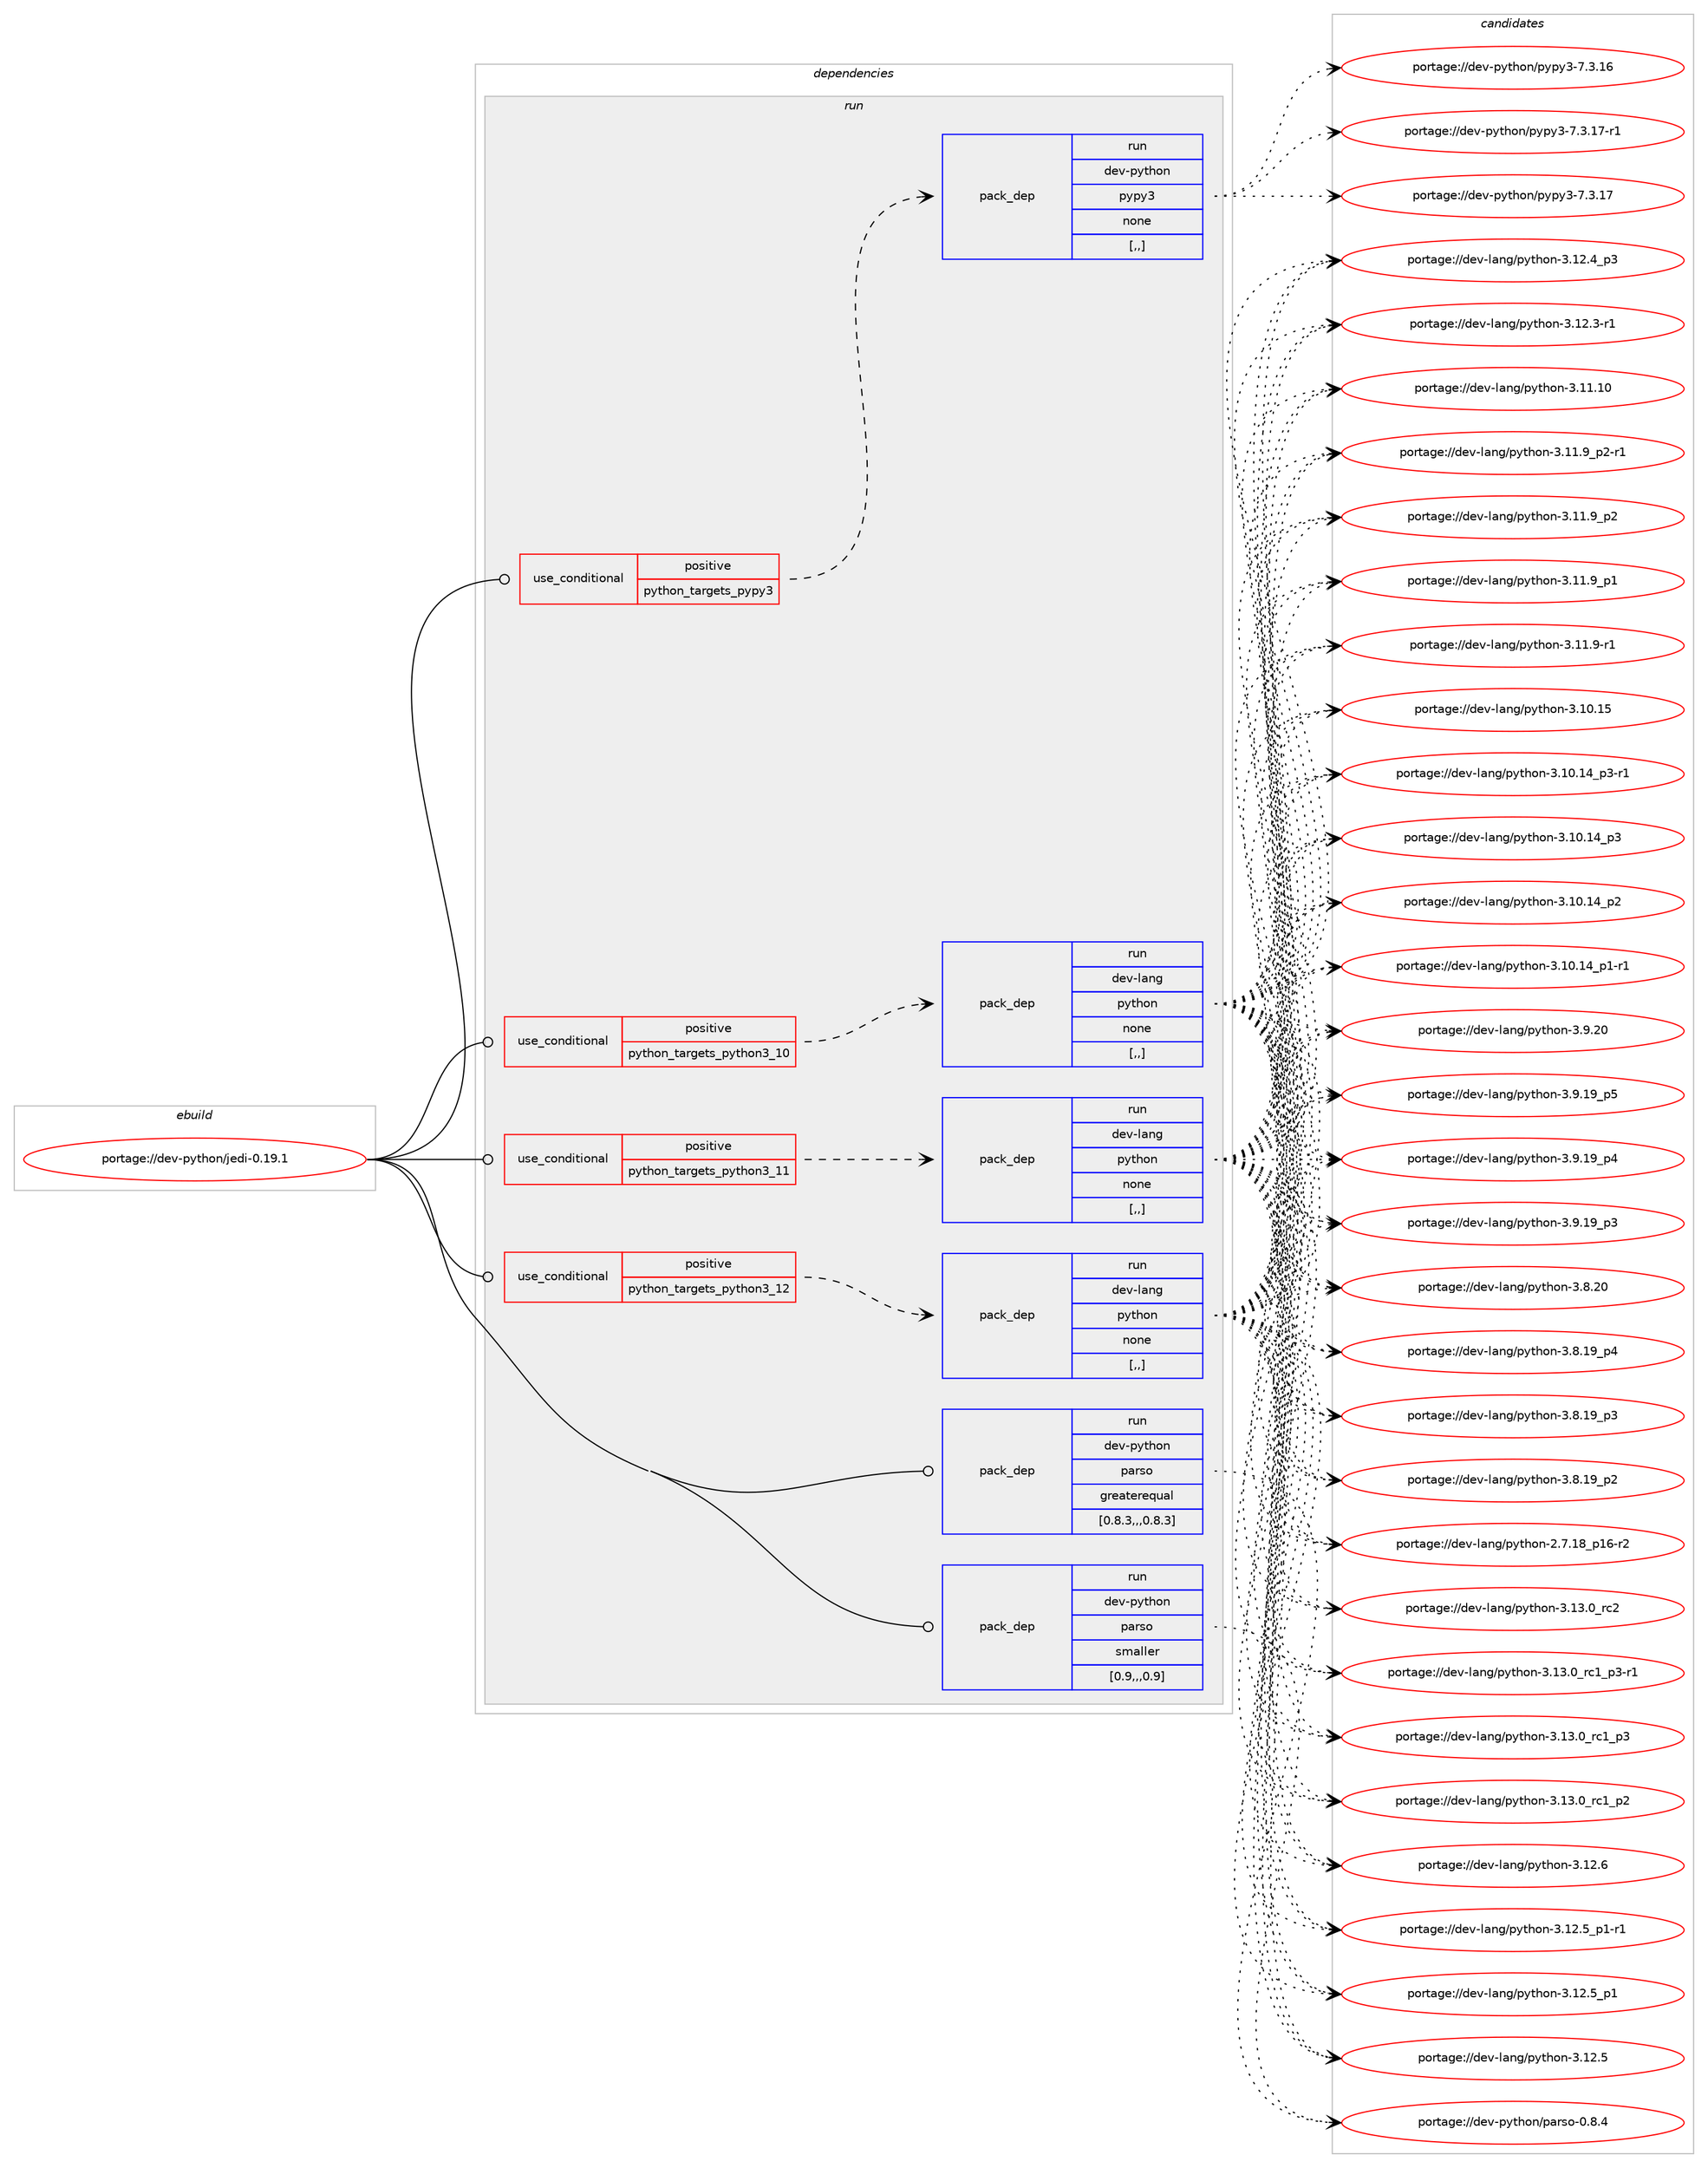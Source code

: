 digraph prolog {

# *************
# Graph options
# *************

newrank=true;
concentrate=true;
compound=true;
graph [rankdir=LR,fontname=Helvetica,fontsize=10,ranksep=1.5];#, ranksep=2.5, nodesep=0.2];
edge  [arrowhead=vee];
node  [fontname=Helvetica,fontsize=10];

# **********
# The ebuild
# **********

subgraph cluster_leftcol {
color=gray;
label=<<i>ebuild</i>>;
id [label="portage://dev-python/jedi-0.19.1", color=red, width=4, href="../dev-python/jedi-0.19.1.svg"];
}

# ****************
# The dependencies
# ****************

subgraph cluster_midcol {
color=gray;
label=<<i>dependencies</i>>;
subgraph cluster_compile {
fillcolor="#eeeeee";
style=filled;
label=<<i>compile</i>>;
}
subgraph cluster_compileandrun {
fillcolor="#eeeeee";
style=filled;
label=<<i>compile and run</i>>;
}
subgraph cluster_run {
fillcolor="#eeeeee";
style=filled;
label=<<i>run</i>>;
subgraph cond164164 {
dependency643247 [label=<<TABLE BORDER="0" CELLBORDER="1" CELLSPACING="0" CELLPADDING="4"><TR><TD ROWSPAN="3" CELLPADDING="10">use_conditional</TD></TR><TR><TD>positive</TD></TR><TR><TD>python_targets_pypy3</TD></TR></TABLE>>, shape=none, color=red];
subgraph pack474264 {
dependency643248 [label=<<TABLE BORDER="0" CELLBORDER="1" CELLSPACING="0" CELLPADDING="4" WIDTH="220"><TR><TD ROWSPAN="6" CELLPADDING="30">pack_dep</TD></TR><TR><TD WIDTH="110">run</TD></TR><TR><TD>dev-python</TD></TR><TR><TD>pypy3</TD></TR><TR><TD>none</TD></TR><TR><TD>[,,]</TD></TR></TABLE>>, shape=none, color=blue];
}
dependency643247:e -> dependency643248:w [weight=20,style="dashed",arrowhead="vee"];
}
id:e -> dependency643247:w [weight=20,style="solid",arrowhead="odot"];
subgraph cond164165 {
dependency643249 [label=<<TABLE BORDER="0" CELLBORDER="1" CELLSPACING="0" CELLPADDING="4"><TR><TD ROWSPAN="3" CELLPADDING="10">use_conditional</TD></TR><TR><TD>positive</TD></TR><TR><TD>python_targets_python3_10</TD></TR></TABLE>>, shape=none, color=red];
subgraph pack474265 {
dependency643250 [label=<<TABLE BORDER="0" CELLBORDER="1" CELLSPACING="0" CELLPADDING="4" WIDTH="220"><TR><TD ROWSPAN="6" CELLPADDING="30">pack_dep</TD></TR><TR><TD WIDTH="110">run</TD></TR><TR><TD>dev-lang</TD></TR><TR><TD>python</TD></TR><TR><TD>none</TD></TR><TR><TD>[,,]</TD></TR></TABLE>>, shape=none, color=blue];
}
dependency643249:e -> dependency643250:w [weight=20,style="dashed",arrowhead="vee"];
}
id:e -> dependency643249:w [weight=20,style="solid",arrowhead="odot"];
subgraph cond164166 {
dependency643251 [label=<<TABLE BORDER="0" CELLBORDER="1" CELLSPACING="0" CELLPADDING="4"><TR><TD ROWSPAN="3" CELLPADDING="10">use_conditional</TD></TR><TR><TD>positive</TD></TR><TR><TD>python_targets_python3_11</TD></TR></TABLE>>, shape=none, color=red];
subgraph pack474266 {
dependency643252 [label=<<TABLE BORDER="0" CELLBORDER="1" CELLSPACING="0" CELLPADDING="4" WIDTH="220"><TR><TD ROWSPAN="6" CELLPADDING="30">pack_dep</TD></TR><TR><TD WIDTH="110">run</TD></TR><TR><TD>dev-lang</TD></TR><TR><TD>python</TD></TR><TR><TD>none</TD></TR><TR><TD>[,,]</TD></TR></TABLE>>, shape=none, color=blue];
}
dependency643251:e -> dependency643252:w [weight=20,style="dashed",arrowhead="vee"];
}
id:e -> dependency643251:w [weight=20,style="solid",arrowhead="odot"];
subgraph cond164167 {
dependency643253 [label=<<TABLE BORDER="0" CELLBORDER="1" CELLSPACING="0" CELLPADDING="4"><TR><TD ROWSPAN="3" CELLPADDING="10">use_conditional</TD></TR><TR><TD>positive</TD></TR><TR><TD>python_targets_python3_12</TD></TR></TABLE>>, shape=none, color=red];
subgraph pack474267 {
dependency643254 [label=<<TABLE BORDER="0" CELLBORDER="1" CELLSPACING="0" CELLPADDING="4" WIDTH="220"><TR><TD ROWSPAN="6" CELLPADDING="30">pack_dep</TD></TR><TR><TD WIDTH="110">run</TD></TR><TR><TD>dev-lang</TD></TR><TR><TD>python</TD></TR><TR><TD>none</TD></TR><TR><TD>[,,]</TD></TR></TABLE>>, shape=none, color=blue];
}
dependency643253:e -> dependency643254:w [weight=20,style="dashed",arrowhead="vee"];
}
id:e -> dependency643253:w [weight=20,style="solid",arrowhead="odot"];
subgraph pack474268 {
dependency643255 [label=<<TABLE BORDER="0" CELLBORDER="1" CELLSPACING="0" CELLPADDING="4" WIDTH="220"><TR><TD ROWSPAN="6" CELLPADDING="30">pack_dep</TD></TR><TR><TD WIDTH="110">run</TD></TR><TR><TD>dev-python</TD></TR><TR><TD>parso</TD></TR><TR><TD>greaterequal</TD></TR><TR><TD>[0.8.3,,,0.8.3]</TD></TR></TABLE>>, shape=none, color=blue];
}
id:e -> dependency643255:w [weight=20,style="solid",arrowhead="odot"];
subgraph pack474269 {
dependency643256 [label=<<TABLE BORDER="0" CELLBORDER="1" CELLSPACING="0" CELLPADDING="4" WIDTH="220"><TR><TD ROWSPAN="6" CELLPADDING="30">pack_dep</TD></TR><TR><TD WIDTH="110">run</TD></TR><TR><TD>dev-python</TD></TR><TR><TD>parso</TD></TR><TR><TD>smaller</TD></TR><TR><TD>[0.9,,,0.9]</TD></TR></TABLE>>, shape=none, color=blue];
}
id:e -> dependency643256:w [weight=20,style="solid",arrowhead="odot"];
}
}

# **************
# The candidates
# **************

subgraph cluster_choices {
rank=same;
color=gray;
label=<<i>candidates</i>>;

subgraph choice474264 {
color=black;
nodesep=1;
choice100101118451121211161041111104711212111212151455546514649554511449 [label="portage://dev-python/pypy3-7.3.17-r1", color=red, width=4,href="../dev-python/pypy3-7.3.17-r1.svg"];
choice10010111845112121116104111110471121211121215145554651464955 [label="portage://dev-python/pypy3-7.3.17", color=red, width=4,href="../dev-python/pypy3-7.3.17.svg"];
choice10010111845112121116104111110471121211121215145554651464954 [label="portage://dev-python/pypy3-7.3.16", color=red, width=4,href="../dev-python/pypy3-7.3.16.svg"];
dependency643248:e -> choice100101118451121211161041111104711212111212151455546514649554511449:w [style=dotted,weight="100"];
dependency643248:e -> choice10010111845112121116104111110471121211121215145554651464955:w [style=dotted,weight="100"];
dependency643248:e -> choice10010111845112121116104111110471121211121215145554651464954:w [style=dotted,weight="100"];
}
subgraph choice474265 {
color=black;
nodesep=1;
choice10010111845108971101034711212111610411111045514649514648951149950 [label="portage://dev-lang/python-3.13.0_rc2", color=red, width=4,href="../dev-lang/python-3.13.0_rc2.svg"];
choice1001011184510897110103471121211161041111104551464951464895114994995112514511449 [label="portage://dev-lang/python-3.13.0_rc1_p3-r1", color=red, width=4,href="../dev-lang/python-3.13.0_rc1_p3-r1.svg"];
choice100101118451089711010347112121116104111110455146495146489511499499511251 [label="portage://dev-lang/python-3.13.0_rc1_p3", color=red, width=4,href="../dev-lang/python-3.13.0_rc1_p3.svg"];
choice100101118451089711010347112121116104111110455146495146489511499499511250 [label="portage://dev-lang/python-3.13.0_rc1_p2", color=red, width=4,href="../dev-lang/python-3.13.0_rc1_p2.svg"];
choice10010111845108971101034711212111610411111045514649504654 [label="portage://dev-lang/python-3.12.6", color=red, width=4,href="../dev-lang/python-3.12.6.svg"];
choice1001011184510897110103471121211161041111104551464950465395112494511449 [label="portage://dev-lang/python-3.12.5_p1-r1", color=red, width=4,href="../dev-lang/python-3.12.5_p1-r1.svg"];
choice100101118451089711010347112121116104111110455146495046539511249 [label="portage://dev-lang/python-3.12.5_p1", color=red, width=4,href="../dev-lang/python-3.12.5_p1.svg"];
choice10010111845108971101034711212111610411111045514649504653 [label="portage://dev-lang/python-3.12.5", color=red, width=4,href="../dev-lang/python-3.12.5.svg"];
choice100101118451089711010347112121116104111110455146495046529511251 [label="portage://dev-lang/python-3.12.4_p3", color=red, width=4,href="../dev-lang/python-3.12.4_p3.svg"];
choice100101118451089711010347112121116104111110455146495046514511449 [label="portage://dev-lang/python-3.12.3-r1", color=red, width=4,href="../dev-lang/python-3.12.3-r1.svg"];
choice1001011184510897110103471121211161041111104551464949464948 [label="portage://dev-lang/python-3.11.10", color=red, width=4,href="../dev-lang/python-3.11.10.svg"];
choice1001011184510897110103471121211161041111104551464949465795112504511449 [label="portage://dev-lang/python-3.11.9_p2-r1", color=red, width=4,href="../dev-lang/python-3.11.9_p2-r1.svg"];
choice100101118451089711010347112121116104111110455146494946579511250 [label="portage://dev-lang/python-3.11.9_p2", color=red, width=4,href="../dev-lang/python-3.11.9_p2.svg"];
choice100101118451089711010347112121116104111110455146494946579511249 [label="portage://dev-lang/python-3.11.9_p1", color=red, width=4,href="../dev-lang/python-3.11.9_p1.svg"];
choice100101118451089711010347112121116104111110455146494946574511449 [label="portage://dev-lang/python-3.11.9-r1", color=red, width=4,href="../dev-lang/python-3.11.9-r1.svg"];
choice1001011184510897110103471121211161041111104551464948464953 [label="portage://dev-lang/python-3.10.15", color=red, width=4,href="../dev-lang/python-3.10.15.svg"];
choice100101118451089711010347112121116104111110455146494846495295112514511449 [label="portage://dev-lang/python-3.10.14_p3-r1", color=red, width=4,href="../dev-lang/python-3.10.14_p3-r1.svg"];
choice10010111845108971101034711212111610411111045514649484649529511251 [label="portage://dev-lang/python-3.10.14_p3", color=red, width=4,href="../dev-lang/python-3.10.14_p3.svg"];
choice10010111845108971101034711212111610411111045514649484649529511250 [label="portage://dev-lang/python-3.10.14_p2", color=red, width=4,href="../dev-lang/python-3.10.14_p2.svg"];
choice100101118451089711010347112121116104111110455146494846495295112494511449 [label="portage://dev-lang/python-3.10.14_p1-r1", color=red, width=4,href="../dev-lang/python-3.10.14_p1-r1.svg"];
choice10010111845108971101034711212111610411111045514657465048 [label="portage://dev-lang/python-3.9.20", color=red, width=4,href="../dev-lang/python-3.9.20.svg"];
choice100101118451089711010347112121116104111110455146574649579511253 [label="portage://dev-lang/python-3.9.19_p5", color=red, width=4,href="../dev-lang/python-3.9.19_p5.svg"];
choice100101118451089711010347112121116104111110455146574649579511252 [label="portage://dev-lang/python-3.9.19_p4", color=red, width=4,href="../dev-lang/python-3.9.19_p4.svg"];
choice100101118451089711010347112121116104111110455146574649579511251 [label="portage://dev-lang/python-3.9.19_p3", color=red, width=4,href="../dev-lang/python-3.9.19_p3.svg"];
choice10010111845108971101034711212111610411111045514656465048 [label="portage://dev-lang/python-3.8.20", color=red, width=4,href="../dev-lang/python-3.8.20.svg"];
choice100101118451089711010347112121116104111110455146564649579511252 [label="portage://dev-lang/python-3.8.19_p4", color=red, width=4,href="../dev-lang/python-3.8.19_p4.svg"];
choice100101118451089711010347112121116104111110455146564649579511251 [label="portage://dev-lang/python-3.8.19_p3", color=red, width=4,href="../dev-lang/python-3.8.19_p3.svg"];
choice100101118451089711010347112121116104111110455146564649579511250 [label="portage://dev-lang/python-3.8.19_p2", color=red, width=4,href="../dev-lang/python-3.8.19_p2.svg"];
choice100101118451089711010347112121116104111110455046554649569511249544511450 [label="portage://dev-lang/python-2.7.18_p16-r2", color=red, width=4,href="../dev-lang/python-2.7.18_p16-r2.svg"];
dependency643250:e -> choice10010111845108971101034711212111610411111045514649514648951149950:w [style=dotted,weight="100"];
dependency643250:e -> choice1001011184510897110103471121211161041111104551464951464895114994995112514511449:w [style=dotted,weight="100"];
dependency643250:e -> choice100101118451089711010347112121116104111110455146495146489511499499511251:w [style=dotted,weight="100"];
dependency643250:e -> choice100101118451089711010347112121116104111110455146495146489511499499511250:w [style=dotted,weight="100"];
dependency643250:e -> choice10010111845108971101034711212111610411111045514649504654:w [style=dotted,weight="100"];
dependency643250:e -> choice1001011184510897110103471121211161041111104551464950465395112494511449:w [style=dotted,weight="100"];
dependency643250:e -> choice100101118451089711010347112121116104111110455146495046539511249:w [style=dotted,weight="100"];
dependency643250:e -> choice10010111845108971101034711212111610411111045514649504653:w [style=dotted,weight="100"];
dependency643250:e -> choice100101118451089711010347112121116104111110455146495046529511251:w [style=dotted,weight="100"];
dependency643250:e -> choice100101118451089711010347112121116104111110455146495046514511449:w [style=dotted,weight="100"];
dependency643250:e -> choice1001011184510897110103471121211161041111104551464949464948:w [style=dotted,weight="100"];
dependency643250:e -> choice1001011184510897110103471121211161041111104551464949465795112504511449:w [style=dotted,weight="100"];
dependency643250:e -> choice100101118451089711010347112121116104111110455146494946579511250:w [style=dotted,weight="100"];
dependency643250:e -> choice100101118451089711010347112121116104111110455146494946579511249:w [style=dotted,weight="100"];
dependency643250:e -> choice100101118451089711010347112121116104111110455146494946574511449:w [style=dotted,weight="100"];
dependency643250:e -> choice1001011184510897110103471121211161041111104551464948464953:w [style=dotted,weight="100"];
dependency643250:e -> choice100101118451089711010347112121116104111110455146494846495295112514511449:w [style=dotted,weight="100"];
dependency643250:e -> choice10010111845108971101034711212111610411111045514649484649529511251:w [style=dotted,weight="100"];
dependency643250:e -> choice10010111845108971101034711212111610411111045514649484649529511250:w [style=dotted,weight="100"];
dependency643250:e -> choice100101118451089711010347112121116104111110455146494846495295112494511449:w [style=dotted,weight="100"];
dependency643250:e -> choice10010111845108971101034711212111610411111045514657465048:w [style=dotted,weight="100"];
dependency643250:e -> choice100101118451089711010347112121116104111110455146574649579511253:w [style=dotted,weight="100"];
dependency643250:e -> choice100101118451089711010347112121116104111110455146574649579511252:w [style=dotted,weight="100"];
dependency643250:e -> choice100101118451089711010347112121116104111110455146574649579511251:w [style=dotted,weight="100"];
dependency643250:e -> choice10010111845108971101034711212111610411111045514656465048:w [style=dotted,weight="100"];
dependency643250:e -> choice100101118451089711010347112121116104111110455146564649579511252:w [style=dotted,weight="100"];
dependency643250:e -> choice100101118451089711010347112121116104111110455146564649579511251:w [style=dotted,weight="100"];
dependency643250:e -> choice100101118451089711010347112121116104111110455146564649579511250:w [style=dotted,weight="100"];
dependency643250:e -> choice100101118451089711010347112121116104111110455046554649569511249544511450:w [style=dotted,weight="100"];
}
subgraph choice474266 {
color=black;
nodesep=1;
choice10010111845108971101034711212111610411111045514649514648951149950 [label="portage://dev-lang/python-3.13.0_rc2", color=red, width=4,href="../dev-lang/python-3.13.0_rc2.svg"];
choice1001011184510897110103471121211161041111104551464951464895114994995112514511449 [label="portage://dev-lang/python-3.13.0_rc1_p3-r1", color=red, width=4,href="../dev-lang/python-3.13.0_rc1_p3-r1.svg"];
choice100101118451089711010347112121116104111110455146495146489511499499511251 [label="portage://dev-lang/python-3.13.0_rc1_p3", color=red, width=4,href="../dev-lang/python-3.13.0_rc1_p3.svg"];
choice100101118451089711010347112121116104111110455146495146489511499499511250 [label="portage://dev-lang/python-3.13.0_rc1_p2", color=red, width=4,href="../dev-lang/python-3.13.0_rc1_p2.svg"];
choice10010111845108971101034711212111610411111045514649504654 [label="portage://dev-lang/python-3.12.6", color=red, width=4,href="../dev-lang/python-3.12.6.svg"];
choice1001011184510897110103471121211161041111104551464950465395112494511449 [label="portage://dev-lang/python-3.12.5_p1-r1", color=red, width=4,href="../dev-lang/python-3.12.5_p1-r1.svg"];
choice100101118451089711010347112121116104111110455146495046539511249 [label="portage://dev-lang/python-3.12.5_p1", color=red, width=4,href="../dev-lang/python-3.12.5_p1.svg"];
choice10010111845108971101034711212111610411111045514649504653 [label="portage://dev-lang/python-3.12.5", color=red, width=4,href="../dev-lang/python-3.12.5.svg"];
choice100101118451089711010347112121116104111110455146495046529511251 [label="portage://dev-lang/python-3.12.4_p3", color=red, width=4,href="../dev-lang/python-3.12.4_p3.svg"];
choice100101118451089711010347112121116104111110455146495046514511449 [label="portage://dev-lang/python-3.12.3-r1", color=red, width=4,href="../dev-lang/python-3.12.3-r1.svg"];
choice1001011184510897110103471121211161041111104551464949464948 [label="portage://dev-lang/python-3.11.10", color=red, width=4,href="../dev-lang/python-3.11.10.svg"];
choice1001011184510897110103471121211161041111104551464949465795112504511449 [label="portage://dev-lang/python-3.11.9_p2-r1", color=red, width=4,href="../dev-lang/python-3.11.9_p2-r1.svg"];
choice100101118451089711010347112121116104111110455146494946579511250 [label="portage://dev-lang/python-3.11.9_p2", color=red, width=4,href="../dev-lang/python-3.11.9_p2.svg"];
choice100101118451089711010347112121116104111110455146494946579511249 [label="portage://dev-lang/python-3.11.9_p1", color=red, width=4,href="../dev-lang/python-3.11.9_p1.svg"];
choice100101118451089711010347112121116104111110455146494946574511449 [label="portage://dev-lang/python-3.11.9-r1", color=red, width=4,href="../dev-lang/python-3.11.9-r1.svg"];
choice1001011184510897110103471121211161041111104551464948464953 [label="portage://dev-lang/python-3.10.15", color=red, width=4,href="../dev-lang/python-3.10.15.svg"];
choice100101118451089711010347112121116104111110455146494846495295112514511449 [label="portage://dev-lang/python-3.10.14_p3-r1", color=red, width=4,href="../dev-lang/python-3.10.14_p3-r1.svg"];
choice10010111845108971101034711212111610411111045514649484649529511251 [label="portage://dev-lang/python-3.10.14_p3", color=red, width=4,href="../dev-lang/python-3.10.14_p3.svg"];
choice10010111845108971101034711212111610411111045514649484649529511250 [label="portage://dev-lang/python-3.10.14_p2", color=red, width=4,href="../dev-lang/python-3.10.14_p2.svg"];
choice100101118451089711010347112121116104111110455146494846495295112494511449 [label="portage://dev-lang/python-3.10.14_p1-r1", color=red, width=4,href="../dev-lang/python-3.10.14_p1-r1.svg"];
choice10010111845108971101034711212111610411111045514657465048 [label="portage://dev-lang/python-3.9.20", color=red, width=4,href="../dev-lang/python-3.9.20.svg"];
choice100101118451089711010347112121116104111110455146574649579511253 [label="portage://dev-lang/python-3.9.19_p5", color=red, width=4,href="../dev-lang/python-3.9.19_p5.svg"];
choice100101118451089711010347112121116104111110455146574649579511252 [label="portage://dev-lang/python-3.9.19_p4", color=red, width=4,href="../dev-lang/python-3.9.19_p4.svg"];
choice100101118451089711010347112121116104111110455146574649579511251 [label="portage://dev-lang/python-3.9.19_p3", color=red, width=4,href="../dev-lang/python-3.9.19_p3.svg"];
choice10010111845108971101034711212111610411111045514656465048 [label="portage://dev-lang/python-3.8.20", color=red, width=4,href="../dev-lang/python-3.8.20.svg"];
choice100101118451089711010347112121116104111110455146564649579511252 [label="portage://dev-lang/python-3.8.19_p4", color=red, width=4,href="../dev-lang/python-3.8.19_p4.svg"];
choice100101118451089711010347112121116104111110455146564649579511251 [label="portage://dev-lang/python-3.8.19_p3", color=red, width=4,href="../dev-lang/python-3.8.19_p3.svg"];
choice100101118451089711010347112121116104111110455146564649579511250 [label="portage://dev-lang/python-3.8.19_p2", color=red, width=4,href="../dev-lang/python-3.8.19_p2.svg"];
choice100101118451089711010347112121116104111110455046554649569511249544511450 [label="portage://dev-lang/python-2.7.18_p16-r2", color=red, width=4,href="../dev-lang/python-2.7.18_p16-r2.svg"];
dependency643252:e -> choice10010111845108971101034711212111610411111045514649514648951149950:w [style=dotted,weight="100"];
dependency643252:e -> choice1001011184510897110103471121211161041111104551464951464895114994995112514511449:w [style=dotted,weight="100"];
dependency643252:e -> choice100101118451089711010347112121116104111110455146495146489511499499511251:w [style=dotted,weight="100"];
dependency643252:e -> choice100101118451089711010347112121116104111110455146495146489511499499511250:w [style=dotted,weight="100"];
dependency643252:e -> choice10010111845108971101034711212111610411111045514649504654:w [style=dotted,weight="100"];
dependency643252:e -> choice1001011184510897110103471121211161041111104551464950465395112494511449:w [style=dotted,weight="100"];
dependency643252:e -> choice100101118451089711010347112121116104111110455146495046539511249:w [style=dotted,weight="100"];
dependency643252:e -> choice10010111845108971101034711212111610411111045514649504653:w [style=dotted,weight="100"];
dependency643252:e -> choice100101118451089711010347112121116104111110455146495046529511251:w [style=dotted,weight="100"];
dependency643252:e -> choice100101118451089711010347112121116104111110455146495046514511449:w [style=dotted,weight="100"];
dependency643252:e -> choice1001011184510897110103471121211161041111104551464949464948:w [style=dotted,weight="100"];
dependency643252:e -> choice1001011184510897110103471121211161041111104551464949465795112504511449:w [style=dotted,weight="100"];
dependency643252:e -> choice100101118451089711010347112121116104111110455146494946579511250:w [style=dotted,weight="100"];
dependency643252:e -> choice100101118451089711010347112121116104111110455146494946579511249:w [style=dotted,weight="100"];
dependency643252:e -> choice100101118451089711010347112121116104111110455146494946574511449:w [style=dotted,weight="100"];
dependency643252:e -> choice1001011184510897110103471121211161041111104551464948464953:w [style=dotted,weight="100"];
dependency643252:e -> choice100101118451089711010347112121116104111110455146494846495295112514511449:w [style=dotted,weight="100"];
dependency643252:e -> choice10010111845108971101034711212111610411111045514649484649529511251:w [style=dotted,weight="100"];
dependency643252:e -> choice10010111845108971101034711212111610411111045514649484649529511250:w [style=dotted,weight="100"];
dependency643252:e -> choice100101118451089711010347112121116104111110455146494846495295112494511449:w [style=dotted,weight="100"];
dependency643252:e -> choice10010111845108971101034711212111610411111045514657465048:w [style=dotted,weight="100"];
dependency643252:e -> choice100101118451089711010347112121116104111110455146574649579511253:w [style=dotted,weight="100"];
dependency643252:e -> choice100101118451089711010347112121116104111110455146574649579511252:w [style=dotted,weight="100"];
dependency643252:e -> choice100101118451089711010347112121116104111110455146574649579511251:w [style=dotted,weight="100"];
dependency643252:e -> choice10010111845108971101034711212111610411111045514656465048:w [style=dotted,weight="100"];
dependency643252:e -> choice100101118451089711010347112121116104111110455146564649579511252:w [style=dotted,weight="100"];
dependency643252:e -> choice100101118451089711010347112121116104111110455146564649579511251:w [style=dotted,weight="100"];
dependency643252:e -> choice100101118451089711010347112121116104111110455146564649579511250:w [style=dotted,weight="100"];
dependency643252:e -> choice100101118451089711010347112121116104111110455046554649569511249544511450:w [style=dotted,weight="100"];
}
subgraph choice474267 {
color=black;
nodesep=1;
choice10010111845108971101034711212111610411111045514649514648951149950 [label="portage://dev-lang/python-3.13.0_rc2", color=red, width=4,href="../dev-lang/python-3.13.0_rc2.svg"];
choice1001011184510897110103471121211161041111104551464951464895114994995112514511449 [label="portage://dev-lang/python-3.13.0_rc1_p3-r1", color=red, width=4,href="../dev-lang/python-3.13.0_rc1_p3-r1.svg"];
choice100101118451089711010347112121116104111110455146495146489511499499511251 [label="portage://dev-lang/python-3.13.0_rc1_p3", color=red, width=4,href="../dev-lang/python-3.13.0_rc1_p3.svg"];
choice100101118451089711010347112121116104111110455146495146489511499499511250 [label="portage://dev-lang/python-3.13.0_rc1_p2", color=red, width=4,href="../dev-lang/python-3.13.0_rc1_p2.svg"];
choice10010111845108971101034711212111610411111045514649504654 [label="portage://dev-lang/python-3.12.6", color=red, width=4,href="../dev-lang/python-3.12.6.svg"];
choice1001011184510897110103471121211161041111104551464950465395112494511449 [label="portage://dev-lang/python-3.12.5_p1-r1", color=red, width=4,href="../dev-lang/python-3.12.5_p1-r1.svg"];
choice100101118451089711010347112121116104111110455146495046539511249 [label="portage://dev-lang/python-3.12.5_p1", color=red, width=4,href="../dev-lang/python-3.12.5_p1.svg"];
choice10010111845108971101034711212111610411111045514649504653 [label="portage://dev-lang/python-3.12.5", color=red, width=4,href="../dev-lang/python-3.12.5.svg"];
choice100101118451089711010347112121116104111110455146495046529511251 [label="portage://dev-lang/python-3.12.4_p3", color=red, width=4,href="../dev-lang/python-3.12.4_p3.svg"];
choice100101118451089711010347112121116104111110455146495046514511449 [label="portage://dev-lang/python-3.12.3-r1", color=red, width=4,href="../dev-lang/python-3.12.3-r1.svg"];
choice1001011184510897110103471121211161041111104551464949464948 [label="portage://dev-lang/python-3.11.10", color=red, width=4,href="../dev-lang/python-3.11.10.svg"];
choice1001011184510897110103471121211161041111104551464949465795112504511449 [label="portage://dev-lang/python-3.11.9_p2-r1", color=red, width=4,href="../dev-lang/python-3.11.9_p2-r1.svg"];
choice100101118451089711010347112121116104111110455146494946579511250 [label="portage://dev-lang/python-3.11.9_p2", color=red, width=4,href="../dev-lang/python-3.11.9_p2.svg"];
choice100101118451089711010347112121116104111110455146494946579511249 [label="portage://dev-lang/python-3.11.9_p1", color=red, width=4,href="../dev-lang/python-3.11.9_p1.svg"];
choice100101118451089711010347112121116104111110455146494946574511449 [label="portage://dev-lang/python-3.11.9-r1", color=red, width=4,href="../dev-lang/python-3.11.9-r1.svg"];
choice1001011184510897110103471121211161041111104551464948464953 [label="portage://dev-lang/python-3.10.15", color=red, width=4,href="../dev-lang/python-3.10.15.svg"];
choice100101118451089711010347112121116104111110455146494846495295112514511449 [label="portage://dev-lang/python-3.10.14_p3-r1", color=red, width=4,href="../dev-lang/python-3.10.14_p3-r1.svg"];
choice10010111845108971101034711212111610411111045514649484649529511251 [label="portage://dev-lang/python-3.10.14_p3", color=red, width=4,href="../dev-lang/python-3.10.14_p3.svg"];
choice10010111845108971101034711212111610411111045514649484649529511250 [label="portage://dev-lang/python-3.10.14_p2", color=red, width=4,href="../dev-lang/python-3.10.14_p2.svg"];
choice100101118451089711010347112121116104111110455146494846495295112494511449 [label="portage://dev-lang/python-3.10.14_p1-r1", color=red, width=4,href="../dev-lang/python-3.10.14_p1-r1.svg"];
choice10010111845108971101034711212111610411111045514657465048 [label="portage://dev-lang/python-3.9.20", color=red, width=4,href="../dev-lang/python-3.9.20.svg"];
choice100101118451089711010347112121116104111110455146574649579511253 [label="portage://dev-lang/python-3.9.19_p5", color=red, width=4,href="../dev-lang/python-3.9.19_p5.svg"];
choice100101118451089711010347112121116104111110455146574649579511252 [label="portage://dev-lang/python-3.9.19_p4", color=red, width=4,href="../dev-lang/python-3.9.19_p4.svg"];
choice100101118451089711010347112121116104111110455146574649579511251 [label="portage://dev-lang/python-3.9.19_p3", color=red, width=4,href="../dev-lang/python-3.9.19_p3.svg"];
choice10010111845108971101034711212111610411111045514656465048 [label="portage://dev-lang/python-3.8.20", color=red, width=4,href="../dev-lang/python-3.8.20.svg"];
choice100101118451089711010347112121116104111110455146564649579511252 [label="portage://dev-lang/python-3.8.19_p4", color=red, width=4,href="../dev-lang/python-3.8.19_p4.svg"];
choice100101118451089711010347112121116104111110455146564649579511251 [label="portage://dev-lang/python-3.8.19_p3", color=red, width=4,href="../dev-lang/python-3.8.19_p3.svg"];
choice100101118451089711010347112121116104111110455146564649579511250 [label="portage://dev-lang/python-3.8.19_p2", color=red, width=4,href="../dev-lang/python-3.8.19_p2.svg"];
choice100101118451089711010347112121116104111110455046554649569511249544511450 [label="portage://dev-lang/python-2.7.18_p16-r2", color=red, width=4,href="../dev-lang/python-2.7.18_p16-r2.svg"];
dependency643254:e -> choice10010111845108971101034711212111610411111045514649514648951149950:w [style=dotted,weight="100"];
dependency643254:e -> choice1001011184510897110103471121211161041111104551464951464895114994995112514511449:w [style=dotted,weight="100"];
dependency643254:e -> choice100101118451089711010347112121116104111110455146495146489511499499511251:w [style=dotted,weight="100"];
dependency643254:e -> choice100101118451089711010347112121116104111110455146495146489511499499511250:w [style=dotted,weight="100"];
dependency643254:e -> choice10010111845108971101034711212111610411111045514649504654:w [style=dotted,weight="100"];
dependency643254:e -> choice1001011184510897110103471121211161041111104551464950465395112494511449:w [style=dotted,weight="100"];
dependency643254:e -> choice100101118451089711010347112121116104111110455146495046539511249:w [style=dotted,weight="100"];
dependency643254:e -> choice10010111845108971101034711212111610411111045514649504653:w [style=dotted,weight="100"];
dependency643254:e -> choice100101118451089711010347112121116104111110455146495046529511251:w [style=dotted,weight="100"];
dependency643254:e -> choice100101118451089711010347112121116104111110455146495046514511449:w [style=dotted,weight="100"];
dependency643254:e -> choice1001011184510897110103471121211161041111104551464949464948:w [style=dotted,weight="100"];
dependency643254:e -> choice1001011184510897110103471121211161041111104551464949465795112504511449:w [style=dotted,weight="100"];
dependency643254:e -> choice100101118451089711010347112121116104111110455146494946579511250:w [style=dotted,weight="100"];
dependency643254:e -> choice100101118451089711010347112121116104111110455146494946579511249:w [style=dotted,weight="100"];
dependency643254:e -> choice100101118451089711010347112121116104111110455146494946574511449:w [style=dotted,weight="100"];
dependency643254:e -> choice1001011184510897110103471121211161041111104551464948464953:w [style=dotted,weight="100"];
dependency643254:e -> choice100101118451089711010347112121116104111110455146494846495295112514511449:w [style=dotted,weight="100"];
dependency643254:e -> choice10010111845108971101034711212111610411111045514649484649529511251:w [style=dotted,weight="100"];
dependency643254:e -> choice10010111845108971101034711212111610411111045514649484649529511250:w [style=dotted,weight="100"];
dependency643254:e -> choice100101118451089711010347112121116104111110455146494846495295112494511449:w [style=dotted,weight="100"];
dependency643254:e -> choice10010111845108971101034711212111610411111045514657465048:w [style=dotted,weight="100"];
dependency643254:e -> choice100101118451089711010347112121116104111110455146574649579511253:w [style=dotted,weight="100"];
dependency643254:e -> choice100101118451089711010347112121116104111110455146574649579511252:w [style=dotted,weight="100"];
dependency643254:e -> choice100101118451089711010347112121116104111110455146574649579511251:w [style=dotted,weight="100"];
dependency643254:e -> choice10010111845108971101034711212111610411111045514656465048:w [style=dotted,weight="100"];
dependency643254:e -> choice100101118451089711010347112121116104111110455146564649579511252:w [style=dotted,weight="100"];
dependency643254:e -> choice100101118451089711010347112121116104111110455146564649579511251:w [style=dotted,weight="100"];
dependency643254:e -> choice100101118451089711010347112121116104111110455146564649579511250:w [style=dotted,weight="100"];
dependency643254:e -> choice100101118451089711010347112121116104111110455046554649569511249544511450:w [style=dotted,weight="100"];
}
subgraph choice474268 {
color=black;
nodesep=1;
choice100101118451121211161041111104711297114115111454846564652 [label="portage://dev-python/parso-0.8.4", color=red, width=4,href="../dev-python/parso-0.8.4.svg"];
dependency643255:e -> choice100101118451121211161041111104711297114115111454846564652:w [style=dotted,weight="100"];
}
subgraph choice474269 {
color=black;
nodesep=1;
choice100101118451121211161041111104711297114115111454846564652 [label="portage://dev-python/parso-0.8.4", color=red, width=4,href="../dev-python/parso-0.8.4.svg"];
dependency643256:e -> choice100101118451121211161041111104711297114115111454846564652:w [style=dotted,weight="100"];
}
}

}

